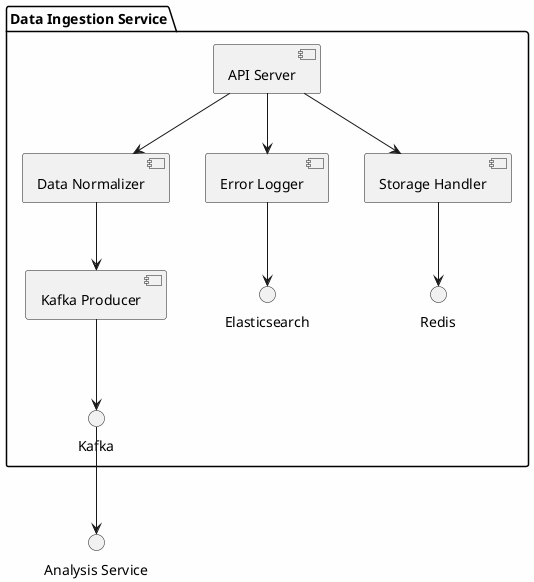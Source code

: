 @startuml
skinparam backgroundColor #FEFEFE

package "Data Ingestion Service" {
    [API Server] --> [Data Normalizer]
    [Data Normalizer] --> [Kafka Producer]
    [Kafka Producer] --> Kafka
    [API Server] --> [Error Logger]
    [Error Logger] --> Elasticsearch
    [API Server] --> [Storage Handler]
    [Storage Handler] --> Redis
}

Kafka --> "Analysis Service"
@enduml